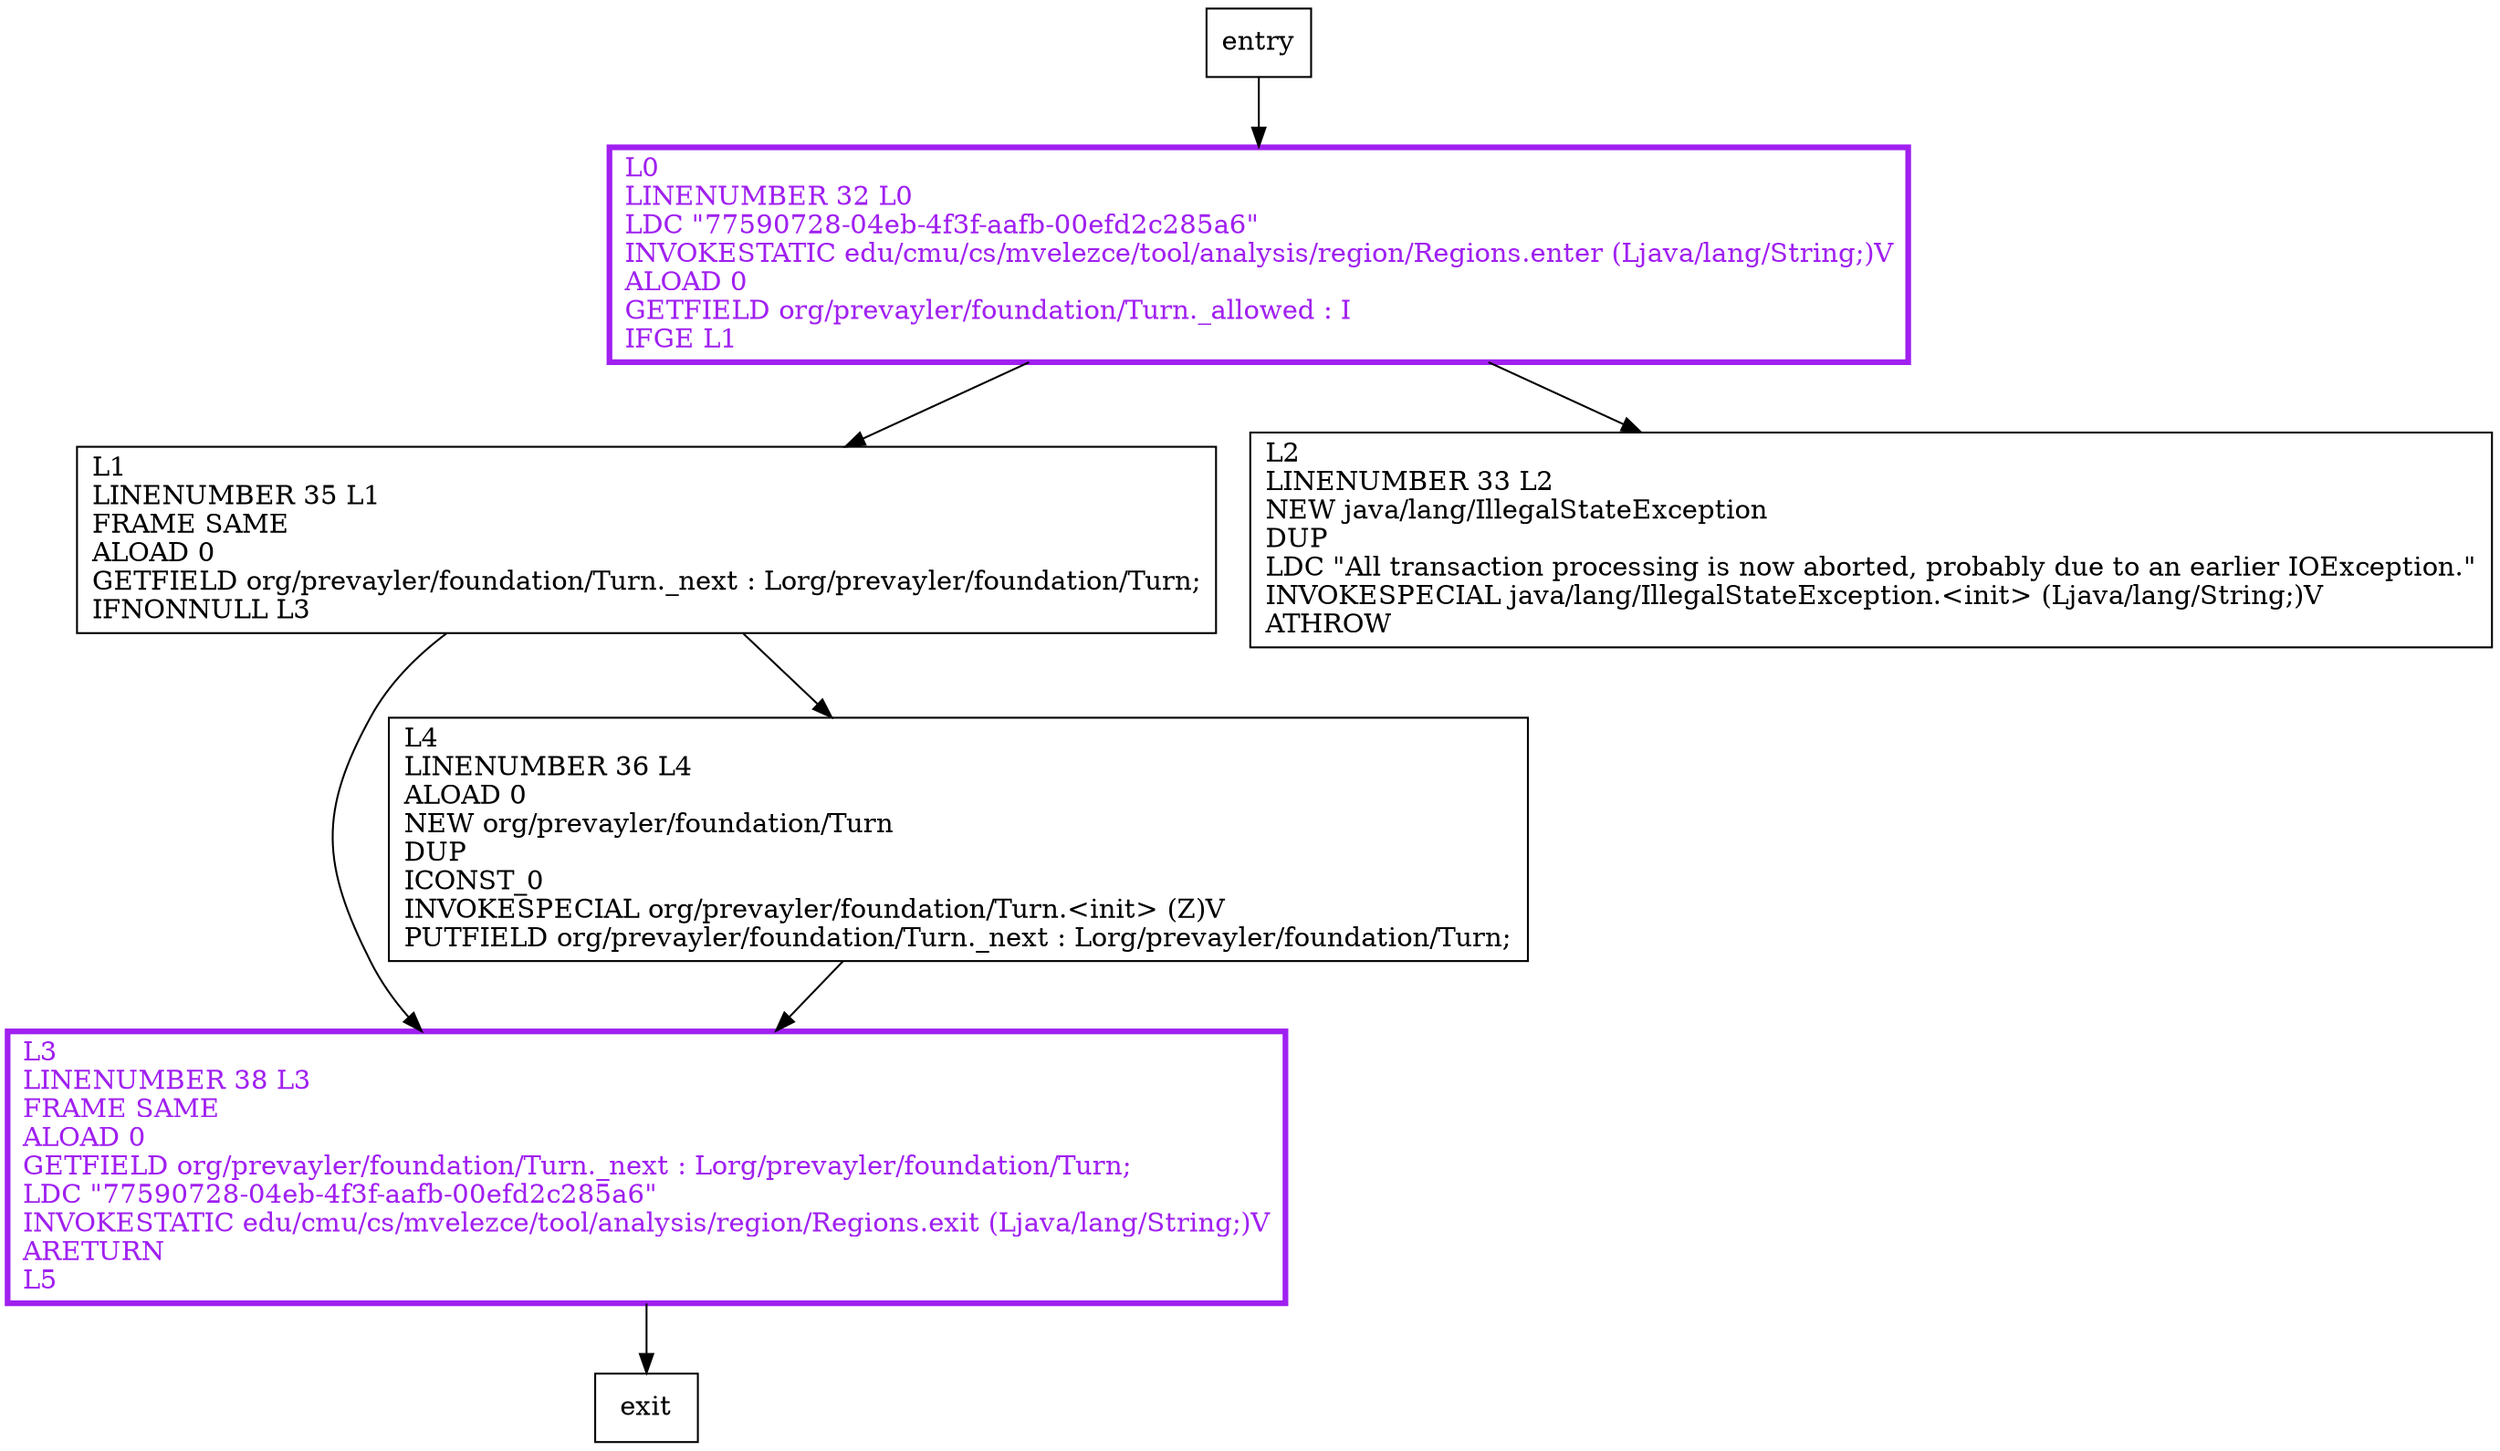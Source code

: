 digraph next {
node [shape=record];
564272228 [label="L0\lLINENUMBER 32 L0\lLDC \"77590728-04eb-4f3f-aafb-00efd2c285a6\"\lINVOKESTATIC edu/cmu/cs/mvelezce/tool/analysis/region/Regions.enter (Ljava/lang/String;)V\lALOAD 0\lGETFIELD org/prevayler/foundation/Turn._allowed : I\lIFGE L1\l"];
125844477 [label="L1\lLINENUMBER 35 L1\lFRAME SAME\lALOAD 0\lGETFIELD org/prevayler/foundation/Turn._next : Lorg/prevayler/foundation/Turn;\lIFNONNULL L3\l"];
1394557075 [label="L3\lLINENUMBER 38 L3\lFRAME SAME\lALOAD 0\lGETFIELD org/prevayler/foundation/Turn._next : Lorg/prevayler/foundation/Turn;\lLDC \"77590728-04eb-4f3f-aafb-00efd2c285a6\"\lINVOKESTATIC edu/cmu/cs/mvelezce/tool/analysis/region/Regions.exit (Ljava/lang/String;)V\lARETURN\lL5\l"];
1659840424 [label="L4\lLINENUMBER 36 L4\lALOAD 0\lNEW org/prevayler/foundation/Turn\lDUP\lICONST_0\lINVOKESPECIAL org/prevayler/foundation/Turn.\<init\> (Z)V\lPUTFIELD org/prevayler/foundation/Turn._next : Lorg/prevayler/foundation/Turn;\l"];
1119622337 [label="L2\lLINENUMBER 33 L2\lNEW java/lang/IllegalStateException\lDUP\lLDC \"All transaction processing is now aborted, probably due to an earlier IOException.\"\lINVOKESPECIAL java/lang/IllegalStateException.\<init\> (Ljava/lang/String;)V\lATHROW\l"];
entry;
exit;
entry -> 564272228;
564272228 -> 125844477;
564272228 -> 1119622337;
125844477 -> 1394557075;
125844477 -> 1659840424;
1394557075 -> exit;
1659840424 -> 1394557075;
564272228[fontcolor="purple", penwidth=3, color="purple"];
1394557075[fontcolor="purple", penwidth=3, color="purple"];
}
